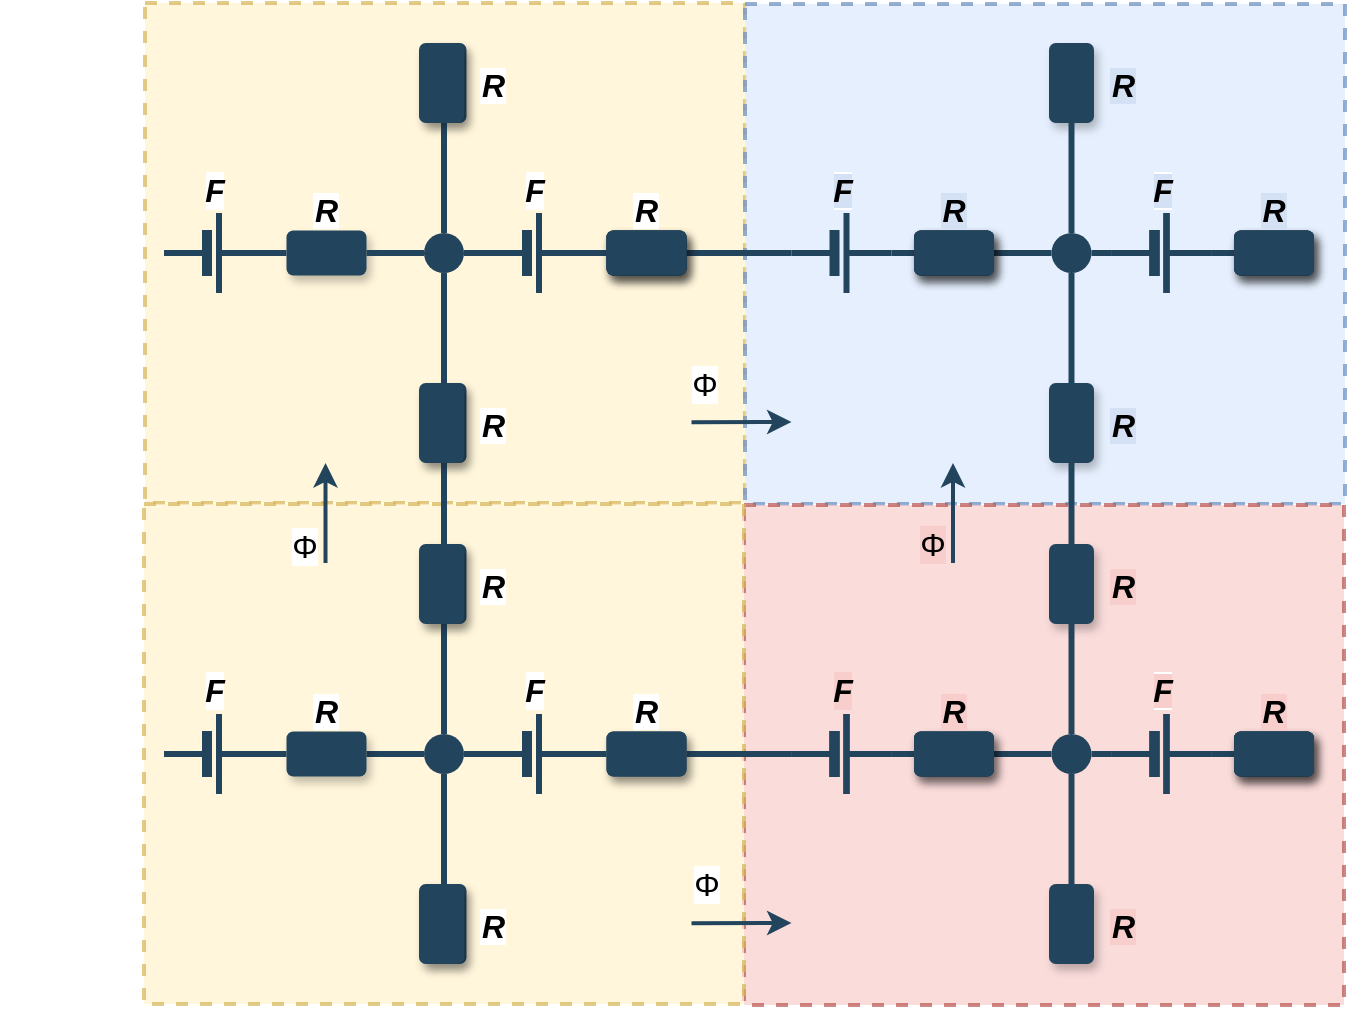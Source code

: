 <mxfile version="20.7.4" type="device"><diagram name="Page-1" id="97916047-d0de-89f5-080d-49f4d83e522f"><mxGraphModel dx="2547.5" dy="1710.5" grid="1" gridSize="10" guides="1" tooltips="1" connect="1" arrows="1" fold="1" page="1" pageScale="1.5" pageWidth="1169" pageHeight="827" background="none" math="0" shadow="0"><root><mxCell id="0"/><mxCell id="1" parent="0"/><mxCell id="FOHH2uu2v8R9Z_7L52zp-82" value="" style="rounded=0;fillColor=#fff2cc;strokeColor=#d6b656;shadow=0;fontStyle=1;fontSize=14;strokeWidth=2;dashed=1;opacity=70;perimeterSpacing=0;" parent="1" vertex="1"><mxGeometry x="0.5" y="-250.5" width="300" height="250" as="geometry"/></mxCell><mxCell id="eyOLbSbQ5jP4OmyCit3D-40" value="R" style="rounded=1;fillColor=#23445D;strokeColor=none;shadow=1;gradientColor=none;fontStyle=3;fontColor=default;fontSize=16;rotation=90;labelBackgroundColor=default;labelPosition=left;verticalLabelPosition=middle;align=center;verticalAlign=middle;textDirection=ltr;horizontal=0;" parent="1" vertex="1"><mxGeometry x="80" y="-145.5" width="22.5" height="40" as="geometry"/></mxCell><mxCell id="FOHH2uu2v8R9Z_7L52zp-81" value="" style="rounded=0;fillColor=#dae8fc;strokeColor=#6c8ebf;shadow=0;fontStyle=1;fontSize=14;strokeWidth=2;dashed=1;opacity=70;perimeterSpacing=0;" parent="1" vertex="1"><mxGeometry x="300.5" y="-250" width="300" height="250" as="geometry"/></mxCell><mxCell id="FOHH2uu2v8R9Z_7L52zp-29" value="" style="rounded=0;fillColor=#f8cecc;strokeColor=#b85450;shadow=0;fontStyle=1;fontSize=14;strokeWidth=2;dashed=1;opacity=70;perimeterSpacing=0;" parent="1" vertex="1"><mxGeometry x="300" y="0.5" width="300" height="250" as="geometry"/></mxCell><mxCell id="zojKKCXroTYIaYHsWBG8-55" value="" style="rounded=0;fillColor=#fff2cc;strokeColor=#d6b656;shadow=0;fontStyle=1;fontSize=14;strokeWidth=2;dashed=1;opacity=70;perimeterSpacing=0;" parent="1" vertex="1"><mxGeometry width="300" height="250" as="geometry"/></mxCell><mxCell id="3" value="" style="rounded=1;fillColor=#23445D;strokeColor=none;shadow=1;gradientColor=none;fontStyle=1;fontColor=default;fontSize=14;labelBackgroundColor=default;" parent="1" vertex="1"><mxGeometry x="138.75" y="20" width="22.5" height="40" as="geometry"/></mxCell><mxCell id="29" value="" style="edgeStyle=elbowEdgeStyle;elbow=vertical;strokeWidth=3;endArrow=none;endFill=0;fontStyle=1;strokeColor=#23445D;exitX=0.5;exitY=0;exitDx=0;exitDy=0;labelBackgroundColor=default;fontColor=default;" parent="1" source="zojKKCXroTYIaYHsWBG8-56" target="3" edge="1"><mxGeometry x="22" y="165.5" width="100" height="100" as="geometry"><mxPoint x="22" y="265.5" as="sourcePoint"/><mxPoint x="122" y="165.5" as="targetPoint"/></mxGeometry></mxCell><mxCell id="zojKKCXroTYIaYHsWBG8-56" value="" style="ellipse;whiteSpace=wrap;html=1;aspect=fixed;rounded=0;dashed=1;strokeColor=none;strokeWidth=2;fillColor=#23445D;fontColor=default;labelBackgroundColor=default;" parent="1" vertex="1"><mxGeometry x="140" y="115" width="20" height="20" as="geometry"/></mxCell><mxCell id="zojKKCXroTYIaYHsWBG8-57" value="" style="edgeStyle=elbowEdgeStyle;elbow=vertical;strokeWidth=3;endArrow=none;endFill=0;fontStyle=1;strokeColor=#23445D;labelBackgroundColor=default;fontColor=default;entryX=0.5;entryY=1;entryDx=0;entryDy=0;startArrow=none;" parent="1" source="zojKKCXroTYIaYHsWBG8-58" target="zojKKCXroTYIaYHsWBG8-56" edge="1"><mxGeometry x="32" y="175.5" width="100" height="100" as="geometry"><mxPoint x="170" y="160" as="sourcePoint"/><mxPoint x="170" y="110" as="targetPoint"/></mxGeometry></mxCell><mxCell id="zojKKCXroTYIaYHsWBG8-58" value="" style="rounded=1;fillColor=#23445D;strokeColor=none;shadow=1;gradientColor=none;fontStyle=1;fontColor=default;fontSize=14;labelBackgroundColor=default;align=right;" parent="1" vertex="1"><mxGeometry x="138.75" y="190" width="22.5" height="40" as="geometry"/></mxCell><mxCell id="zojKKCXroTYIaYHsWBG8-63" value="" style="rounded=1;fillColor=#23445D;strokeColor=none;shadow=1;gradientColor=none;fontStyle=1;fontColor=default;fontSize=14;rotation=90;labelBackgroundColor=default;" parent="1" vertex="1"><mxGeometry x="240" y="105" width="22.5" height="40" as="geometry"/></mxCell><mxCell id="zojKKCXroTYIaYHsWBG8-64" value="" style="edgeStyle=elbowEdgeStyle;elbow=vertical;strokeWidth=3;endArrow=none;endFill=0;fontStyle=1;strokeColor=#23445D;labelBackgroundColor=default;fontColor=default;entryX=0;entryY=0.5;entryDx=0;entryDy=0;startArrow=none;exitX=1;exitY=0.5;exitDx=0;exitDy=0;entryPerimeter=0;" parent="1" source="zojKKCXroTYIaYHsWBG8-56" target="zojKKCXroTYIaYHsWBG8-68" edge="1"><mxGeometry x="42" y="185.5" width="100" height="100" as="geometry"><mxPoint x="170" y="215.5" as="sourcePoint"/><mxPoint x="170" y="180" as="targetPoint"/></mxGeometry></mxCell><mxCell id="zojKKCXroTYIaYHsWBG8-65" value="" style="edgeStyle=elbowEdgeStyle;elbow=vertical;strokeWidth=3;endArrow=none;endFill=0;fontStyle=1;strokeColor=#23445D;labelBackgroundColor=default;fontColor=default;entryX=0;entryY=0.5;entryDx=0;entryDy=0;startArrow=none;exitX=0.5;exitY=0;exitDx=0;exitDy=0;entryPerimeter=0;" parent="1" source="zojKKCXroTYIaYHsWBG8-63" target="FOHH2uu2v8R9Z_7L52zp-78" edge="1"><mxGeometry x="152" y="185.16" width="100" height="100" as="geometry"><mxPoint x="320" y="160" as="sourcePoint"/><mxPoint x="310" y="125" as="targetPoint"/></mxGeometry></mxCell><mxCell id="zojKKCXroTYIaYHsWBG8-67" value="" style="edgeStyle=elbowEdgeStyle;elbow=vertical;strokeWidth=3;endArrow=none;endFill=0;fontStyle=1;strokeColor=#23445D;labelBackgroundColor=default;fontColor=default;entryX=0;entryY=0.5;entryDx=0;entryDy=0;startArrow=none;exitX=0.5;exitY=0;exitDx=0;exitDy=0;" parent="1" source="zojKKCXroTYIaYHsWBG8-78" target="zojKKCXroTYIaYHsWBG8-56" edge="1"><mxGeometry x="52" y="195.5" width="100" height="100" as="geometry"><mxPoint x="120" y="150" as="sourcePoint"/><mxPoint x="241.25" y="170" as="targetPoint"/></mxGeometry></mxCell><mxCell id="zojKKCXroTYIaYHsWBG8-68" value="" style="verticalLabelPosition=bottom;shadow=0;dashed=0;align=center;fillColor=none;html=1;verticalAlign=top;strokeWidth=3;shape=mxgraph.electrical.miscellaneous.monocell_battery;rounded=0;labelBackgroundColor=default;fontColor=default;strokeColor=#23445D;fontStyle=3" parent="1" vertex="1"><mxGeometry x="170" y="105" width="50" height="40" as="geometry"/></mxCell><mxCell id="zojKKCXroTYIaYHsWBG8-69" value="" style="edgeStyle=elbowEdgeStyle;elbow=vertical;strokeWidth=3;endArrow=none;endFill=0;fontStyle=1;strokeColor=#23445D;labelBackgroundColor=default;fontColor=default;entryX=0.5;entryY=1;entryDx=0;entryDy=0;startArrow=none;exitX=1;exitY=0.5;exitDx=0;exitDy=0;exitPerimeter=0;" parent="1" source="zojKKCXroTYIaYHsWBG8-68" target="zojKKCXroTYIaYHsWBG8-63" edge="1"><mxGeometry x="52" y="195.5" width="100" height="100" as="geometry"><mxPoint x="180" y="170" as="sourcePoint"/><mxPoint x="190" y="170" as="targetPoint"/></mxGeometry></mxCell><mxCell id="zojKKCXroTYIaYHsWBG8-71" value="" style="edgeStyle=elbowEdgeStyle;elbow=vertical;strokeWidth=3;endArrow=none;endFill=0;fontStyle=1;strokeColor=#23445D;labelBackgroundColor=default;fontColor=default;entryX=0.5;entryY=1;entryDx=0;entryDy=0;startArrow=none;exitX=1;exitY=0.5;exitDx=0;exitDy=0;exitPerimeter=0;" parent="1" source="zojKKCXroTYIaYHsWBG8-77" target="zojKKCXroTYIaYHsWBG8-78" edge="1"><mxGeometry x="-77.5" y="185.16" width="100" height="100" as="geometry"><mxPoint x="61.25" y="150" as="sourcePoint"/><mxPoint x="70" y="150" as="targetPoint"/></mxGeometry></mxCell><mxCell id="zojKKCXroTYIaYHsWBG8-77" value="&lt;i&gt;&lt;b&gt;&lt;font style=&quot;font-size: 16px;&quot;&gt;F&lt;/font&gt;&lt;/b&gt;&lt;/i&gt;" style="verticalLabelPosition=top;shadow=0;dashed=0;align=center;fillColor=none;html=1;verticalAlign=bottom;strokeWidth=3;shape=mxgraph.electrical.miscellaneous.monocell_battery;rounded=0;labelBackgroundColor=default;fontColor=default;strokeColor=#23445D;labelPosition=center;" parent="1" vertex="1"><mxGeometry x="10" y="105" width="50" height="40" as="geometry"/></mxCell><mxCell id="zojKKCXroTYIaYHsWBG8-78" value="R" style="rounded=1;fillColor=#23445D;strokeColor=none;shadow=1;gradientColor=none;fontStyle=3;fontColor=default;fontSize=16;rotation=90;labelBackgroundColor=default;labelPosition=left;verticalLabelPosition=middle;align=center;verticalAlign=middle;horizontal=0;" parent="1" vertex="1"><mxGeometry x="80" y="105" width="22.5" height="40" as="geometry"/></mxCell><mxCell id="zojKKCXroTYIaYHsWBG8-80" value="" style="edgeStyle=elbowEdgeStyle;elbow=vertical;strokeWidth=2;endArrow=classic;endFill=1;fontStyle=1;strokeColor=#23445D;labelBackgroundColor=default;fontColor=default;" parent="1" edge="1"><mxGeometry x="-37.25" y="80" width="100" height="100" as="geometry"><mxPoint x="90.75" y="29.5" as="sourcePoint"/><mxPoint x="90.75" y="-20.5" as="targetPoint"/></mxGeometry></mxCell><mxCell id="eyOLbSbQ5jP4OmyCit3D-31" value="Φ" style="edgeLabel;html=1;align=center;verticalAlign=middle;resizable=0;points=[];fontSize=16;" parent="zojKKCXroTYIaYHsWBG8-80" vertex="1" connectable="0"><mxGeometry relative="1" as="geometry"><mxPoint x="-11" y="16" as="offset"/></mxGeometry></mxCell><mxCell id="zojKKCXroTYIaYHsWBG8-83" value="" style="edgeStyle=elbowEdgeStyle;elbow=vertical;strokeWidth=2;endArrow=classic;endFill=1;fontStyle=1;strokeColor=#23445D;labelBackgroundColor=default;fontColor=default;" parent="1" edge="1"><mxGeometry x="128.25" y="260.15" width="100" height="100" as="geometry"><mxPoint x="273.75" y="209.58" as="sourcePoint"/><mxPoint x="323.75" y="209.58" as="targetPoint"/></mxGeometry></mxCell><mxCell id="eyOLbSbQ5jP4OmyCit3D-32" value="Φ" style="edgeLabel;html=1;align=center;verticalAlign=middle;resizable=0;points=[];fontSize=16;" parent="zojKKCXroTYIaYHsWBG8-83" vertex="1" connectable="0"><mxGeometry relative="1" as="geometry"><mxPoint x="-18" y="-20" as="offset"/></mxGeometry></mxCell><mxCell id="zojKKCXroTYIaYHsWBG8-92" value="" style="edgeStyle=elbowEdgeStyle;elbow=vertical;strokeWidth=3;endArrow=none;endFill=0;fontStyle=1;strokeColor=#23445D;labelBackgroundColor=default;fontColor=default;startArrow=none;exitX=1;exitY=0.5;exitDx=0;exitDy=0;entryX=0.5;entryY=1;entryDx=0;entryDy=0;exitPerimeter=0;" parent="1" edge="1"><mxGeometry x="-167.5" y="205.5" width="100" height="100" as="geometry"><mxPoint x="-70" y="125" as="sourcePoint"/><mxPoint x="-68.75" y="125" as="targetPoint"/></mxGeometry></mxCell><mxCell id="FOHH2uu2v8R9Z_7L52zp-67" value="R" style="rounded=1;fillColor=#23445D;strokeColor=none;shadow=1;gradientColor=none;fontStyle=3;fontColor=default;fontSize=16;labelBackgroundColor=#F8CECC;align=right;labelPosition=right;verticalLabelPosition=middle;verticalAlign=middle;" parent="1" vertex="1"><mxGeometry x="452.5" y="20" width="22.5" height="40" as="geometry"/></mxCell><mxCell id="FOHH2uu2v8R9Z_7L52zp-68" value="" style="edgeStyle=elbowEdgeStyle;elbow=vertical;strokeWidth=3;endArrow=none;endFill=0;fontStyle=1;strokeColor=#23445D;exitX=0.5;exitY=0;exitDx=0;exitDy=0;labelBackgroundColor=default;fontColor=default;" parent="1" source="FOHH2uu2v8R9Z_7L52zp-69" target="FOHH2uu2v8R9Z_7L52zp-67" edge="1"><mxGeometry x="335.75" y="165.5" width="100" height="100" as="geometry"><mxPoint x="335.75" y="265.5" as="sourcePoint"/><mxPoint x="435.75" y="165.5" as="targetPoint"/></mxGeometry></mxCell><mxCell id="FOHH2uu2v8R9Z_7L52zp-69" value="" style="ellipse;whiteSpace=wrap;html=1;aspect=fixed;rounded=0;dashed=1;strokeColor=none;strokeWidth=2;fillColor=#23445D;fontColor=default;labelBackgroundColor=default;" parent="1" vertex="1"><mxGeometry x="453.75" y="115" width="20" height="20" as="geometry"/></mxCell><mxCell id="FOHH2uu2v8R9Z_7L52zp-70" value="" style="edgeStyle=elbowEdgeStyle;elbow=vertical;strokeWidth=3;endArrow=none;endFill=0;fontStyle=1;strokeColor=#23445D;labelBackgroundColor=default;fontColor=default;entryX=0.5;entryY=1;entryDx=0;entryDy=0;startArrow=none;" parent="1" source="FOHH2uu2v8R9Z_7L52zp-71" target="FOHH2uu2v8R9Z_7L52zp-69" edge="1"><mxGeometry x="345.75" y="175.5" width="100" height="100" as="geometry"><mxPoint x="483.75" y="160" as="sourcePoint"/><mxPoint x="483.75" y="110" as="targetPoint"/></mxGeometry></mxCell><mxCell id="FOHH2uu2v8R9Z_7L52zp-71" value="R" style="rounded=1;fillColor=#23445D;strokeColor=none;shadow=1;gradientColor=none;fontStyle=3;fontColor=default;fontSize=16;labelBackgroundColor=#F8CECC;labelPosition=right;verticalLabelPosition=middle;align=right;verticalAlign=middle;" parent="1" vertex="1"><mxGeometry x="452.5" y="190" width="22.5" height="40" as="geometry"/></mxCell><mxCell id="FOHH2uu2v8R9Z_7L52zp-72" value="" style="rounded=1;fillColor=#23445D;strokeColor=none;shadow=1;gradientColor=none;fontStyle=1;fontColor=default;fontSize=14;rotation=90;labelBackgroundColor=default;" parent="1" vertex="1"><mxGeometry x="553.75" y="105" width="22.5" height="40" as="geometry"/></mxCell><mxCell id="FOHH2uu2v8R9Z_7L52zp-73" value="" style="edgeStyle=elbowEdgeStyle;elbow=vertical;strokeWidth=3;endArrow=none;endFill=0;fontStyle=1;strokeColor=#23445D;labelBackgroundColor=default;fontColor=default;entryX=0;entryY=0.5;entryDx=0;entryDy=0;startArrow=none;exitX=1;exitY=0.5;exitDx=0;exitDy=0;entryPerimeter=0;" parent="1" source="FOHH2uu2v8R9Z_7L52zp-69" target="FOHH2uu2v8R9Z_7L52zp-75" edge="1"><mxGeometry x="355.75" y="185.5" width="100" height="100" as="geometry"><mxPoint x="483.75" y="215.5" as="sourcePoint"/><mxPoint x="483.75" y="180" as="targetPoint"/></mxGeometry></mxCell><mxCell id="FOHH2uu2v8R9Z_7L52zp-74" value="" style="edgeStyle=elbowEdgeStyle;elbow=vertical;strokeWidth=3;endArrow=none;endFill=0;fontStyle=1;strokeColor=#23445D;labelBackgroundColor=default;fontColor=default;entryX=0;entryY=0.5;entryDx=0;entryDy=0;startArrow=none;exitX=0.5;exitY=0;exitDx=0;exitDy=0;" parent="1" source="FOHH2uu2v8R9Z_7L52zp-79" target="FOHH2uu2v8R9Z_7L52zp-69" edge="1"><mxGeometry x="365.75" y="195.5" width="100" height="100" as="geometry"><mxPoint x="433.75" y="150" as="sourcePoint"/><mxPoint x="555" y="170" as="targetPoint"/></mxGeometry></mxCell><mxCell id="FOHH2uu2v8R9Z_7L52zp-75" value="" style="verticalLabelPosition=bottom;shadow=0;dashed=0;align=center;fillColor=none;html=1;verticalAlign=top;strokeWidth=3;shape=mxgraph.electrical.miscellaneous.monocell_battery;rounded=0;labelBackgroundColor=default;fontColor=default;strokeColor=#23445D;" parent="1" vertex="1"><mxGeometry x="483.75" y="105" width="50" height="40" as="geometry"/></mxCell><mxCell id="FOHH2uu2v8R9Z_7L52zp-76" value="" style="edgeStyle=elbowEdgeStyle;elbow=vertical;strokeWidth=3;endArrow=none;endFill=0;fontStyle=1;strokeColor=#23445D;labelBackgroundColor=default;fontColor=default;entryX=0.5;entryY=1;entryDx=0;entryDy=0;startArrow=none;exitX=1;exitY=0.5;exitDx=0;exitDy=0;exitPerimeter=0;" parent="1" source="FOHH2uu2v8R9Z_7L52zp-75" target="FOHH2uu2v8R9Z_7L52zp-72" edge="1"><mxGeometry x="365.75" y="195.5" width="100" height="100" as="geometry"><mxPoint x="493.75" y="170" as="sourcePoint"/><mxPoint x="503.75" y="170" as="targetPoint"/></mxGeometry></mxCell><mxCell id="FOHH2uu2v8R9Z_7L52zp-77" value="" style="edgeStyle=elbowEdgeStyle;elbow=vertical;strokeWidth=3;endArrow=none;endFill=0;fontStyle=1;strokeColor=#23445D;labelBackgroundColor=default;fontColor=default;entryX=0.5;entryY=1;entryDx=0;entryDy=0;startArrow=none;exitX=1;exitY=0.5;exitDx=0;exitDy=0;exitPerimeter=0;" parent="1" source="FOHH2uu2v8R9Z_7L52zp-78" target="FOHH2uu2v8R9Z_7L52zp-79" edge="1"><mxGeometry x="236.25" y="185.16" width="100" height="100" as="geometry"><mxPoint x="375" y="150" as="sourcePoint"/><mxPoint x="383.75" y="150" as="targetPoint"/></mxGeometry></mxCell><mxCell id="FOHH2uu2v8R9Z_7L52zp-78" value="" style="verticalLabelPosition=bottom;shadow=0;dashed=0;align=center;fillColor=none;html=1;verticalAlign=top;strokeWidth=3;shape=mxgraph.electrical.miscellaneous.monocell_battery;rounded=0;labelBackgroundColor=default;fontColor=default;strokeColor=#23445D;" parent="1" vertex="1"><mxGeometry x="323.75" y="105" width="50" height="40" as="geometry"/></mxCell><mxCell id="FOHH2uu2v8R9Z_7L52zp-79" value="" style="rounded=1;fillColor=#23445D;strokeColor=none;shadow=1;gradientColor=none;fontStyle=1;fontColor=default;fontSize=14;rotation=90;labelBackgroundColor=default;" parent="1" vertex="1"><mxGeometry x="393.75" y="105" width="22.5" height="40" as="geometry"/></mxCell><mxCell id="FOHH2uu2v8R9Z_7L52zp-85" value="R" style="rounded=1;fillColor=#23445D;strokeColor=none;shadow=1;gradientColor=none;fontStyle=3;fontColor=default;fontSize=16;labelBackgroundColor=#D4E1F5;labelPosition=right;verticalLabelPosition=middle;align=right;verticalAlign=middle;" parent="1" vertex="1"><mxGeometry x="452.5" y="-230.5" width="22.5" height="40" as="geometry"/></mxCell><mxCell id="FOHH2uu2v8R9Z_7L52zp-86" value="" style="edgeStyle=elbowEdgeStyle;elbow=vertical;strokeWidth=3;endArrow=none;endFill=0;fontStyle=1;strokeColor=#23445D;exitX=0.5;exitY=0;exitDx=0;exitDy=0;labelBackgroundColor=default;fontColor=default;" parent="1" source="FOHH2uu2v8R9Z_7L52zp-87" target="FOHH2uu2v8R9Z_7L52zp-85" edge="1"><mxGeometry x="335.75" y="-85" width="100" height="100" as="geometry"><mxPoint x="335.75" y="15" as="sourcePoint"/><mxPoint x="435.75" y="-85" as="targetPoint"/></mxGeometry></mxCell><mxCell id="FOHH2uu2v8R9Z_7L52zp-87" value="" style="ellipse;whiteSpace=wrap;html=1;aspect=fixed;rounded=0;dashed=1;strokeColor=none;strokeWidth=2;fillColor=#23445D;fontColor=default;labelBackgroundColor=default;" parent="1" vertex="1"><mxGeometry x="453.75" y="-135.5" width="20" height="20" as="geometry"/></mxCell><mxCell id="FOHH2uu2v8R9Z_7L52zp-88" value="" style="edgeStyle=elbowEdgeStyle;elbow=vertical;strokeWidth=3;endArrow=none;endFill=0;fontStyle=1;strokeColor=#23445D;labelBackgroundColor=default;fontColor=default;entryX=0.5;entryY=1;entryDx=0;entryDy=0;startArrow=none;" parent="1" source="FOHH2uu2v8R9Z_7L52zp-89" target="FOHH2uu2v8R9Z_7L52zp-87" edge="1"><mxGeometry x="345.75" y="-75" width="100" height="100" as="geometry"><mxPoint x="483.75" y="-90.5" as="sourcePoint"/><mxPoint x="483.75" y="-140.5" as="targetPoint"/></mxGeometry></mxCell><mxCell id="FOHH2uu2v8R9Z_7L52zp-89" value="R" style="rounded=1;fillColor=#23445D;strokeColor=none;shadow=1;gradientColor=none;fontStyle=3;fontColor=default;fontSize=16;labelBackgroundColor=#D4E1F5;labelPosition=right;verticalLabelPosition=middle;align=right;verticalAlign=middle;" parent="1" vertex="1"><mxGeometry x="452.5" y="-60.5" width="22.5" height="40" as="geometry"/></mxCell><mxCell id="FOHH2uu2v8R9Z_7L52zp-90" value="" style="rounded=1;fillColor=#23445D;strokeColor=none;shadow=1;gradientColor=none;fontStyle=1;fontColor=default;fontSize=14;rotation=90;labelBackgroundColor=default;" parent="1" vertex="1"><mxGeometry x="553.75" y="-145.5" width="22.5" height="40" as="geometry"/></mxCell><mxCell id="FOHH2uu2v8R9Z_7L52zp-91" value="" style="edgeStyle=elbowEdgeStyle;elbow=vertical;strokeWidth=3;endArrow=none;endFill=0;fontStyle=1;strokeColor=#23445D;labelBackgroundColor=default;fontColor=default;entryX=0;entryY=0.5;entryDx=0;entryDy=0;startArrow=none;exitX=1;exitY=0.5;exitDx=0;exitDy=0;entryPerimeter=0;" parent="1" source="FOHH2uu2v8R9Z_7L52zp-87" target="FOHH2uu2v8R9Z_7L52zp-93" edge="1"><mxGeometry x="355.75" y="-65" width="100" height="100" as="geometry"><mxPoint x="483.75" y="-35" as="sourcePoint"/><mxPoint x="483.75" y="-70.5" as="targetPoint"/></mxGeometry></mxCell><mxCell id="FOHH2uu2v8R9Z_7L52zp-92" value="" style="edgeStyle=elbowEdgeStyle;elbow=vertical;strokeWidth=3;endArrow=none;endFill=0;fontStyle=1;strokeColor=#23445D;labelBackgroundColor=default;fontColor=default;entryX=0;entryY=0.5;entryDx=0;entryDy=0;startArrow=none;exitX=0.5;exitY=0;exitDx=0;exitDy=0;" parent="1" source="FOHH2uu2v8R9Z_7L52zp-97" target="FOHH2uu2v8R9Z_7L52zp-87" edge="1"><mxGeometry x="365.75" y="-55" width="100" height="100" as="geometry"><mxPoint x="433.75" y="-100.5" as="sourcePoint"/><mxPoint x="555" y="-80.5" as="targetPoint"/></mxGeometry></mxCell><mxCell id="FOHH2uu2v8R9Z_7L52zp-93" value="" style="verticalLabelPosition=bottom;shadow=0;dashed=0;align=center;fillColor=none;html=1;verticalAlign=top;strokeWidth=3;shape=mxgraph.electrical.miscellaneous.monocell_battery;rounded=0;labelBackgroundColor=default;fontColor=default;strokeColor=#23445D;" parent="1" vertex="1"><mxGeometry x="483.75" y="-145.5" width="50" height="40" as="geometry"/></mxCell><mxCell id="FOHH2uu2v8R9Z_7L52zp-94" value="" style="edgeStyle=elbowEdgeStyle;elbow=vertical;strokeWidth=3;endArrow=none;endFill=0;fontStyle=1;strokeColor=#23445D;labelBackgroundColor=default;fontColor=default;entryX=0.5;entryY=1;entryDx=0;entryDy=0;startArrow=none;exitX=1;exitY=0.5;exitDx=0;exitDy=0;exitPerimeter=0;" parent="1" source="FOHH2uu2v8R9Z_7L52zp-93" target="FOHH2uu2v8R9Z_7L52zp-90" edge="1"><mxGeometry x="365.75" y="-55" width="100" height="100" as="geometry"><mxPoint x="493.75" y="-80.5" as="sourcePoint"/><mxPoint x="503.75" y="-80.5" as="targetPoint"/></mxGeometry></mxCell><mxCell id="FOHH2uu2v8R9Z_7L52zp-95" value="" style="edgeStyle=elbowEdgeStyle;elbow=vertical;strokeWidth=3;endArrow=none;endFill=0;fontStyle=1;strokeColor=#23445D;labelBackgroundColor=default;fontColor=default;entryX=0.5;entryY=1;entryDx=0;entryDy=0;startArrow=none;exitX=1;exitY=0.5;exitDx=0;exitDy=0;exitPerimeter=0;" parent="1" source="FOHH2uu2v8R9Z_7L52zp-96" target="FOHH2uu2v8R9Z_7L52zp-97" edge="1"><mxGeometry x="236.25" y="-65.34" width="100" height="100" as="geometry"><mxPoint x="375" y="-100.5" as="sourcePoint"/><mxPoint x="383.75" y="-100.5" as="targetPoint"/></mxGeometry></mxCell><mxCell id="FOHH2uu2v8R9Z_7L52zp-96" value="&lt;b&gt;&lt;i&gt;&lt;font style=&quot;font-size: 16px; background-color: rgb(212, 225, 245);&quot;&gt;F&lt;/font&gt;&lt;/i&gt;&lt;/b&gt;" style="verticalLabelPosition=top;shadow=0;dashed=0;align=center;fillColor=none;html=1;verticalAlign=bottom;strokeWidth=3;shape=mxgraph.electrical.miscellaneous.monocell_battery;rounded=0;labelBackgroundColor=default;fontColor=default;strokeColor=#23445D;labelPosition=center;" parent="1" vertex="1"><mxGeometry x="323.75" y="-145.5" width="50" height="40" as="geometry"/></mxCell><mxCell id="FOHH2uu2v8R9Z_7L52zp-97" value="" style="rounded=1;fillColor=#23445D;strokeColor=none;shadow=1;gradientColor=none;fontStyle=1;fontColor=default;fontSize=14;rotation=90;labelBackgroundColor=default;" parent="1" vertex="1"><mxGeometry x="393.75" y="-145.5" width="22.5" height="40" as="geometry"/></mxCell><mxCell id="FOHH2uu2v8R9Z_7L52zp-98" value="" style="rounded=1;fillColor=#23445D;strokeColor=none;shadow=1;gradientColor=none;fontStyle=1;fontColor=default;fontSize=14;labelBackgroundColor=default;" parent="1" vertex="1"><mxGeometry x="138.75" y="-230.5" width="22.5" height="40" as="geometry"/></mxCell><mxCell id="FOHH2uu2v8R9Z_7L52zp-99" value="" style="edgeStyle=elbowEdgeStyle;elbow=vertical;strokeWidth=3;endArrow=none;endFill=0;fontStyle=1;strokeColor=#23445D;exitX=0.5;exitY=0;exitDx=0;exitDy=0;labelBackgroundColor=default;fontColor=default;" parent="1" source="FOHH2uu2v8R9Z_7L52zp-100" target="FOHH2uu2v8R9Z_7L52zp-98" edge="1"><mxGeometry x="22" y="-85" width="100" height="100" as="geometry"><mxPoint x="22" y="15" as="sourcePoint"/><mxPoint x="122" y="-85" as="targetPoint"/></mxGeometry></mxCell><mxCell id="FOHH2uu2v8R9Z_7L52zp-100" value="" style="ellipse;whiteSpace=wrap;html=1;aspect=fixed;rounded=0;dashed=1;strokeColor=none;strokeWidth=2;fillColor=#23445D;fontColor=default;labelBackgroundColor=default;" parent="1" vertex="1"><mxGeometry x="140" y="-135.5" width="20" height="20" as="geometry"/></mxCell><mxCell id="FOHH2uu2v8R9Z_7L52zp-101" value="" style="edgeStyle=elbowEdgeStyle;elbow=vertical;strokeWidth=3;endArrow=none;endFill=0;fontStyle=1;strokeColor=#23445D;labelBackgroundColor=default;fontColor=default;entryX=0.5;entryY=1;entryDx=0;entryDy=0;startArrow=none;" parent="1" source="FOHH2uu2v8R9Z_7L52zp-102" target="FOHH2uu2v8R9Z_7L52zp-100" edge="1"><mxGeometry x="32" y="-75" width="100" height="100" as="geometry"><mxPoint x="170" y="-90.5" as="sourcePoint"/><mxPoint x="170" y="-140.5" as="targetPoint"/></mxGeometry></mxCell><mxCell id="FOHH2uu2v8R9Z_7L52zp-102" value="R" style="rounded=1;fillColor=#23445D;strokeColor=none;shadow=1;gradientColor=none;fontStyle=1;fontColor=default;fontSize=14;labelBackgroundColor=default;" parent="1" vertex="1"><mxGeometry x="138.75" y="-60.5" width="22.5" height="40" as="geometry"/></mxCell><mxCell id="FOHH2uu2v8R9Z_7L52zp-103" value="" style="rounded=1;fillColor=#23445D;strokeColor=none;shadow=1;gradientColor=none;fontStyle=1;fontColor=default;fontSize=14;rotation=90;labelBackgroundColor=default;labelPosition=center;verticalLabelPosition=top;align=center;verticalAlign=bottom;" parent="1" vertex="1"><mxGeometry x="240" y="-145.5" width="22.5" height="40" as="geometry"/></mxCell><mxCell id="FOHH2uu2v8R9Z_7L52zp-104" value="" style="edgeStyle=elbowEdgeStyle;elbow=vertical;strokeWidth=3;endArrow=none;endFill=0;fontStyle=1;strokeColor=#23445D;labelBackgroundColor=default;fontColor=default;entryX=0;entryY=0.5;entryDx=0;entryDy=0;startArrow=none;exitX=1;exitY=0.5;exitDx=0;exitDy=0;entryPerimeter=0;" parent="1" source="FOHH2uu2v8R9Z_7L52zp-100" target="FOHH2uu2v8R9Z_7L52zp-106" edge="1"><mxGeometry x="42" y="-65" width="100" height="100" as="geometry"><mxPoint x="170" y="-35" as="sourcePoint"/><mxPoint x="170" y="-70.5" as="targetPoint"/></mxGeometry></mxCell><mxCell id="FOHH2uu2v8R9Z_7L52zp-105" value="" style="edgeStyle=elbowEdgeStyle;elbow=vertical;strokeWidth=3;endArrow=none;endFill=0;fontStyle=1;strokeColor=#23445D;labelBackgroundColor=default;fontColor=default;entryX=0;entryY=0.5;entryDx=0;entryDy=0;startArrow=none;exitX=0.5;exitY=0;exitDx=0;exitDy=0;" parent="1" target="FOHH2uu2v8R9Z_7L52zp-100" edge="1"><mxGeometry x="52" y="-55" width="100" height="100" as="geometry"><mxPoint x="111.25" y="-125.5" as="sourcePoint"/><mxPoint x="241.25" y="-80.5" as="targetPoint"/></mxGeometry></mxCell><mxCell id="FOHH2uu2v8R9Z_7L52zp-106" value="&lt;b&gt;&lt;i&gt;&lt;font style=&quot;font-size: 16px;&quot;&gt;F&lt;/font&gt;&lt;/i&gt;&lt;/b&gt;" style="verticalLabelPosition=top;shadow=0;dashed=0;align=center;fillColor=none;html=1;verticalAlign=bottom;strokeWidth=3;shape=mxgraph.electrical.miscellaneous.monocell_battery;rounded=0;labelBackgroundColor=default;fontColor=default;strokeColor=#23445D;labelPosition=center;" parent="1" vertex="1"><mxGeometry x="170" y="-145.5" width="50" height="40" as="geometry"/></mxCell><mxCell id="FOHH2uu2v8R9Z_7L52zp-107" value="" style="edgeStyle=elbowEdgeStyle;elbow=vertical;strokeWidth=3;endArrow=none;endFill=0;fontStyle=1;strokeColor=#23445D;labelBackgroundColor=default;fontColor=default;entryX=0.5;entryY=1;entryDx=0;entryDy=0;startArrow=none;exitX=1;exitY=0.5;exitDx=0;exitDy=0;exitPerimeter=0;" parent="1" source="FOHH2uu2v8R9Z_7L52zp-106" target="FOHH2uu2v8R9Z_7L52zp-103" edge="1"><mxGeometry x="52" y="-55" width="100" height="100" as="geometry"><mxPoint x="180" y="-80.5" as="sourcePoint"/><mxPoint x="190" y="-80.5" as="targetPoint"/></mxGeometry></mxCell><mxCell id="FOHH2uu2v8R9Z_7L52zp-108" value="" style="edgeStyle=elbowEdgeStyle;elbow=vertical;strokeWidth=3;endArrow=none;endFill=0;fontStyle=1;strokeColor=#23445D;labelBackgroundColor=default;fontColor=default;entryX=0.5;entryY=1;entryDx=0;entryDy=0;startArrow=none;exitX=1;exitY=0.5;exitDx=0;exitDy=0;exitPerimeter=0;" parent="1" source="FOHH2uu2v8R9Z_7L52zp-109" edge="1"><mxGeometry x="-77.5" y="-65.34" width="100" height="100" as="geometry"><mxPoint x="61.25" y="-100.5" as="sourcePoint"/><mxPoint x="71.25" y="-125.5" as="targetPoint"/></mxGeometry></mxCell><mxCell id="FOHH2uu2v8R9Z_7L52zp-109" value="&lt;font style=&quot;font-size: 16px;&quot;&gt;&lt;i&gt;&lt;b&gt;F&lt;/b&gt;&lt;/i&gt;&lt;/font&gt;" style="verticalLabelPosition=top;shadow=0;dashed=0;align=center;fillColor=none;html=1;verticalAlign=bottom;strokeWidth=3;shape=mxgraph.electrical.miscellaneous.monocell_battery;rounded=0;labelBackgroundColor=default;fontColor=default;strokeColor=#23445D;labelPosition=center;" parent="1" vertex="1"><mxGeometry x="10" y="-145.5" width="50" height="40" as="geometry"/></mxCell><mxCell id="FOHH2uu2v8R9Z_7L52zp-112" value="" style="edgeStyle=elbowEdgeStyle;elbow=vertical;strokeWidth=2;endArrow=classic;endFill=1;fontStyle=1;strokeColor=#23445D;labelBackgroundColor=#F8CECC;fontColor=default;" parent="1" edge="1"><mxGeometry x="276.5" y="80" width="100" height="100" as="geometry"><mxPoint x="404.5" y="29.5" as="sourcePoint"/><mxPoint x="404.5" y="-20.5" as="targetPoint"/></mxGeometry></mxCell><mxCell id="eyOLbSbQ5jP4OmyCit3D-30" value="Φ" style="edgeLabel;html=1;align=center;verticalAlign=middle;resizable=0;points=[];fontSize=16;rotation=0;labelBackgroundColor=#F8CECC;" parent="FOHH2uu2v8R9Z_7L52zp-112" vertex="1" connectable="0"><mxGeometry relative="1" as="geometry"><mxPoint x="-11" y="15" as="offset"/></mxGeometry></mxCell><mxCell id="FOHH2uu2v8R9Z_7L52zp-113" value="" style="edgeStyle=elbowEdgeStyle;elbow=vertical;strokeWidth=2;endArrow=classic;endFill=1;fontStyle=1;strokeColor=#23445D;labelBackgroundColor=default;fontColor=default;" parent="1" edge="1"><mxGeometry x="128.25" y="9.65" width="100" height="100" as="geometry"><mxPoint x="273.75" y="-40.92" as="sourcePoint"/><mxPoint x="323.75" y="-40.92" as="targetPoint"/></mxGeometry></mxCell><mxCell id="eyOLbSbQ5jP4OmyCit3D-29" value="Φ" style="edgeLabel;html=1;align=center;verticalAlign=middle;resizable=0;points=[];fontSize=16;fontStyle=0;fontFamily=Helvetica;" parent="FOHH2uu2v8R9Z_7L52zp-113" vertex="1" connectable="0"><mxGeometry relative="1" as="geometry"><mxPoint x="-19" y="-19" as="offset"/></mxGeometry></mxCell><mxCell id="FOHH2uu2v8R9Z_7L52zp-114" value="" style="edgeStyle=elbowEdgeStyle;elbow=vertical;strokeWidth=3;endArrow=none;endFill=0;fontStyle=1;strokeColor=#23445D;exitX=0.5;exitY=0;exitDx=0;exitDy=0;labelBackgroundColor=default;fontColor=default;entryX=0.5;entryY=1;entryDx=0;entryDy=0;" parent="1" source="3" target="FOHH2uu2v8R9Z_7L52zp-102" edge="1"><mxGeometry x="32" y="-75" width="100" height="100" as="geometry"><mxPoint x="160" y="-125.5" as="sourcePoint"/><mxPoint x="160" y="-180.5" as="targetPoint"/></mxGeometry></mxCell><mxCell id="FOHH2uu2v8R9Z_7L52zp-115" value="" style="edgeStyle=elbowEdgeStyle;elbow=vertical;strokeWidth=3;endArrow=none;endFill=0;fontStyle=1;strokeColor=#23445D;exitX=0.5;exitY=0;exitDx=0;exitDy=0;labelBackgroundColor=default;fontColor=default;entryX=0.5;entryY=1;entryDx=0;entryDy=0;" parent="1" source="FOHH2uu2v8R9Z_7L52zp-67" target="FOHH2uu2v8R9Z_7L52zp-89" edge="1"><mxGeometry x="42" y="-65" width="100" height="100" as="geometry"><mxPoint x="160" y="30.0" as="sourcePoint"/><mxPoint x="160" y="-10.5" as="targetPoint"/></mxGeometry></mxCell><mxCell id="FOHH2uu2v8R9Z_7L52zp-116" value="" style="edgeStyle=elbowEdgeStyle;elbow=vertical;strokeWidth=3;endArrow=none;endFill=0;fontStyle=1;strokeColor=#23445D;labelBackgroundColor=default;fontColor=default;entryX=0;entryY=0.5;entryDx=0;entryDy=0;startArrow=none;exitX=0.5;exitY=0;exitDx=0;exitDy=0;entryPerimeter=0;" parent="1" source="FOHH2uu2v8R9Z_7L52zp-103" target="FOHH2uu2v8R9Z_7L52zp-96" edge="1"><mxGeometry x="162" y="195.16" width="100" height="100" as="geometry"><mxPoint x="281.25" y="135.0" as="sourcePoint"/><mxPoint x="333.75" y="135.0" as="targetPoint"/></mxGeometry></mxCell><mxCell id="eyOLbSbQ5jP4OmyCit3D-35" value="" style="rounded=1;fillColor=#23445D;strokeColor=none;shadow=1;gradientColor=none;fontStyle=1;fontColor=default;fontSize=14;rotation=90;labelBackgroundColor=default;labelPosition=center;verticalLabelPosition=top;align=center;verticalAlign=bottom;" parent="1" vertex="1"><mxGeometry x="240" y="-145.5" width="22.5" height="40" as="geometry"/></mxCell><mxCell id="eyOLbSbQ5jP4OmyCit3D-37" value="" style="rounded=1;fillColor=#23445D;strokeColor=none;shadow=1;gradientColor=none;fontStyle=1;fontColor=default;fontSize=14;rotation=90;labelBackgroundColor=default;labelPosition=center;verticalLabelPosition=top;align=center;verticalAlign=bottom;" parent="1" vertex="1"><mxGeometry x="240" y="-145.5" width="22.5" height="40" as="geometry"/></mxCell><mxCell id="eyOLbSbQ5jP4OmyCit3D-38" value="" style="rounded=1;fillColor=#23445D;strokeColor=none;shadow=1;gradientColor=none;fontStyle=1;fontColor=default;fontSize=14;rotation=90;labelBackgroundColor=default;" parent="1" vertex="1"><mxGeometry x="553.75" y="-145.5" width="22.5" height="40" as="geometry"/></mxCell><mxCell id="eyOLbSbQ5jP4OmyCit3D-39" value="" style="rounded=1;fillColor=#23445D;strokeColor=none;shadow=1;gradientColor=none;fontStyle=1;fontColor=default;fontSize=14;rotation=90;labelBackgroundColor=default;" parent="1" vertex="1"><mxGeometry x="393.75" y="-145.5" width="22.5" height="40" as="geometry"/></mxCell><mxCell id="eyOLbSbQ5jP4OmyCit3D-41" value="R" style="rounded=1;fillColor=#23445D;strokeColor=none;shadow=1;gradientColor=none;fontStyle=3;fontColor=default;fontSize=16;rotation=90;labelBackgroundColor=default;labelPosition=left;verticalLabelPosition=middle;align=center;verticalAlign=middle;horizontal=0;" parent="1" vertex="1"><mxGeometry x="240" y="-145.5" width="22.5" height="40" as="geometry"/></mxCell><mxCell id="eyOLbSbQ5jP4OmyCit3D-42" value="" style="rounded=1;fillColor=#23445D;strokeColor=none;shadow=1;gradientColor=none;fontStyle=1;fontColor=default;fontSize=14;rotation=90;labelBackgroundColor=default;" parent="1" vertex="1"><mxGeometry x="553.75" y="-145.5" width="22.5" height="40" as="geometry"/></mxCell><mxCell id="eyOLbSbQ5jP4OmyCit3D-43" value="" style="rounded=1;fillColor=#23445D;strokeColor=none;shadow=1;gradientColor=none;fontStyle=1;fontColor=default;fontSize=14;rotation=90;labelBackgroundColor=default;" parent="1" vertex="1"><mxGeometry x="393.75" y="-145.5" width="22.5" height="40" as="geometry"/></mxCell><mxCell id="eyOLbSbQ5jP4OmyCit3D-44" value="" style="rounded=1;fillColor=#23445D;strokeColor=none;shadow=1;gradientColor=none;fontStyle=1;fontColor=default;fontSize=14;rotation=90;labelBackgroundColor=default;" parent="1" vertex="1"><mxGeometry x="553.75" y="105" width="22.5" height="40" as="geometry"/></mxCell><mxCell id="eyOLbSbQ5jP4OmyCit3D-45" value="" style="rounded=1;fillColor=#23445D;strokeColor=none;shadow=1;gradientColor=none;fontStyle=1;fontColor=default;fontSize=14;rotation=90;labelBackgroundColor=default;" parent="1" vertex="1"><mxGeometry x="393.75" y="105" width="22.5" height="40" as="geometry"/></mxCell><mxCell id="eyOLbSbQ5jP4OmyCit3D-46" value="" style="rounded=1;fillColor=#23445D;strokeColor=none;shadow=1;gradientColor=none;fontStyle=1;fontColor=default;fontSize=14;rotation=90;labelBackgroundColor=default;" parent="1" vertex="1"><mxGeometry x="553.75" y="105" width="22.5" height="40" as="geometry"/></mxCell><mxCell id="eyOLbSbQ5jP4OmyCit3D-47" value="R" style="rounded=1;fillColor=#23445D;strokeColor=none;shadow=1;gradientColor=none;fontStyle=3;fontColor=default;fontSize=16;rotation=90;labelBackgroundColor=#F8CECC;labelPosition=left;verticalLabelPosition=middle;align=center;verticalAlign=middle;horizontal=0;" parent="1" vertex="1"><mxGeometry x="393.75" y="105" width="22.5" height="40" as="geometry"/></mxCell><mxCell id="eyOLbSbQ5jP4OmyCit3D-48" value="R" style="rounded=1;fillColor=#23445D;strokeColor=none;shadow=1;gradientColor=none;fontStyle=3;fontColor=default;fontSize=16;rotation=90;labelBackgroundColor=#F8CECC;labelPosition=left;verticalLabelPosition=middle;align=center;verticalAlign=middle;horizontal=0;" parent="1" vertex="1"><mxGeometry x="553.75" y="105" width="22.5" height="40" as="geometry"/></mxCell><mxCell id="eyOLbSbQ5jP4OmyCit3D-49" value="R" style="rounded=1;fillColor=#23445D;strokeColor=none;shadow=1;gradientColor=none;fontStyle=3;fontColor=default;fontSize=16;rotation=90;labelBackgroundColor=default;labelPosition=left;verticalLabelPosition=middle;align=center;verticalAlign=middle;horizontal=0;" parent="1" vertex="1"><mxGeometry x="240" y="105" width="22.5" height="40" as="geometry"/></mxCell><mxCell id="eyOLbSbQ5jP4OmyCit3D-50" value="R" style="rounded=1;fillColor=#23445D;strokeColor=none;shadow=1;gradientColor=none;fontStyle=3;fontColor=default;fontSize=16;rotation=90;labelBackgroundColor=#D4E1F5;labelPosition=left;verticalLabelPosition=middle;align=center;verticalAlign=middle;horizontal=0;" parent="1" vertex="1"><mxGeometry x="393.75" y="-145.5" width="22.5" height="40" as="geometry"/></mxCell><mxCell id="eyOLbSbQ5jP4OmyCit3D-51" value="R" style="rounded=1;fillColor=#23445D;strokeColor=none;shadow=1;gradientColor=none;fontStyle=3;fontColor=default;fontSize=16;rotation=90;labelBackgroundColor=#D4E1F5;labelPosition=left;verticalLabelPosition=middle;align=center;verticalAlign=middle;horizontal=0;" parent="1" vertex="1"><mxGeometry x="553.75" y="-145.5" width="22.5" height="40" as="geometry"/></mxCell><mxCell id="eyOLbSbQ5jP4OmyCit3D-53" value="" style="verticalLabelPosition=bottom;shadow=0;dashed=0;align=center;fillColor=none;html=1;verticalAlign=top;strokeWidth=3;shape=mxgraph.electrical.miscellaneous.monocell_battery;rounded=0;labelBackgroundColor=default;fontColor=default;strokeColor=#23445D;fontStyle=3" parent="1" vertex="1"><mxGeometry x="170" y="105" width="50" height="40" as="geometry"/></mxCell><mxCell id="eyOLbSbQ5jP4OmyCit3D-54" value="" style="verticalLabelPosition=bottom;shadow=0;dashed=0;align=center;fillColor=none;html=1;verticalAlign=top;strokeWidth=3;shape=mxgraph.electrical.miscellaneous.monocell_battery;rounded=0;labelBackgroundColor=default;fontColor=default;strokeColor=#23445D;" parent="1" vertex="1"><mxGeometry x="323.75" y="105" width="50" height="40" as="geometry"/></mxCell><mxCell id="eyOLbSbQ5jP4OmyCit3D-55" value="" style="verticalLabelPosition=bottom;shadow=0;dashed=0;align=center;fillColor=none;html=1;verticalAlign=top;strokeWidth=3;shape=mxgraph.electrical.miscellaneous.monocell_battery;rounded=0;labelBackgroundColor=default;fontColor=default;strokeColor=#23445D;" parent="1" vertex="1"><mxGeometry x="483.75" y="105" width="50" height="40" as="geometry"/></mxCell><mxCell id="eyOLbSbQ5jP4OmyCit3D-56" value="" style="verticalLabelPosition=bottom;shadow=0;dashed=0;align=center;fillColor=none;html=1;verticalAlign=top;strokeWidth=3;shape=mxgraph.electrical.miscellaneous.monocell_battery;rounded=0;labelBackgroundColor=default;fontColor=default;strokeColor=#23445D;" parent="1" vertex="1"><mxGeometry x="483.75" y="-145.5" width="50" height="40" as="geometry"/></mxCell><mxCell id="eyOLbSbQ5jP4OmyCit3D-57" value="&lt;font style=&quot;font-size: 16px;&quot;&gt;F&lt;/font&gt;" style="verticalLabelPosition=top;shadow=0;dashed=0;align=center;fillColor=none;html=1;verticalAlign=bottom;strokeWidth=3;shape=mxgraph.electrical.miscellaneous.monocell_battery;rounded=0;labelBackgroundColor=default;fontColor=default;strokeColor=#23445D;fontStyle=3;labelPosition=center;" parent="1" vertex="1"><mxGeometry x="170" y="105" width="50" height="40" as="geometry"/></mxCell><mxCell id="eyOLbSbQ5jP4OmyCit3D-58" value="&lt;i&gt;&lt;b&gt;&lt;font style=&quot;font-size: 16px;&quot;&gt;F&lt;/font&gt;&lt;/b&gt;&lt;/i&gt;" style="verticalLabelPosition=top;shadow=0;dashed=0;align=center;fillColor=none;html=1;verticalAlign=bottom;strokeWidth=3;shape=mxgraph.electrical.miscellaneous.monocell_battery;rounded=0;labelBackgroundColor=#F8CECC;fontColor=default;strokeColor=#23445D;labelPosition=center;" parent="1" vertex="1"><mxGeometry x="323.75" y="105" width="50" height="40" as="geometry"/></mxCell><mxCell id="eyOLbSbQ5jP4OmyCit3D-59" value="&lt;i&gt;&lt;b&gt;&lt;font style=&quot;font-size: 16px; background-color: rgb(248, 206, 204);&quot;&gt;F&lt;/font&gt;&lt;/b&gt;&lt;/i&gt;" style="verticalLabelPosition=top;shadow=0;dashed=0;align=center;fillColor=none;html=1;verticalAlign=bottom;strokeWidth=3;shape=mxgraph.electrical.miscellaneous.monocell_battery;rounded=0;labelBackgroundColor=default;fontColor=default;strokeColor=#23445D;labelPosition=center;" parent="1" vertex="1"><mxGeometry x="483.75" y="105" width="50" height="40" as="geometry"/></mxCell><mxCell id="eyOLbSbQ5jP4OmyCit3D-60" value="&lt;i&gt;&lt;b&gt;&lt;font style=&quot;font-size: 16px; background-color: rgb(212, 225, 245);&quot;&gt;F&lt;/font&gt;&lt;/b&gt;&lt;/i&gt;" style="verticalLabelPosition=top;shadow=0;dashed=0;align=center;fillColor=none;html=1;verticalAlign=bottom;strokeWidth=3;shape=mxgraph.electrical.miscellaneous.monocell_battery;rounded=0;labelBackgroundColor=default;fontColor=default;strokeColor=#23445D;labelPosition=center;" parent="1" vertex="1"><mxGeometry x="483.75" y="-145.5" width="50" height="40" as="geometry"/></mxCell><mxCell id="eyOLbSbQ5jP4OmyCit3D-62" value="R" style="rounded=1;fillColor=#23445D;strokeColor=none;shadow=1;gradientColor=none;fontStyle=3;fontColor=default;fontSize=16;labelBackgroundColor=default;labelPosition=right;verticalLabelPosition=middle;align=right;verticalAlign=middle;" parent="1" vertex="1"><mxGeometry x="137.5" y="-230.5" width="22.5" height="40" as="geometry"/></mxCell><mxCell id="eyOLbSbQ5jP4OmyCit3D-63" value="R" style="rounded=1;fillColor=#23445D;strokeColor=none;shadow=1;gradientColor=none;fontStyle=3;fontColor=default;fontSize=16;labelBackgroundColor=default;labelPosition=right;verticalLabelPosition=middle;align=right;verticalAlign=middle;" parent="1" vertex="1"><mxGeometry x="137.5" y="-60.5" width="22.5" height="40" as="geometry"/></mxCell><mxCell id="eyOLbSbQ5jP4OmyCit3D-64" value="R" style="rounded=1;fillColor=#23445D;strokeColor=none;shadow=1;gradientColor=none;fontStyle=3;fontColor=default;fontSize=16;labelBackgroundColor=default;labelPosition=right;verticalLabelPosition=middle;align=right;verticalAlign=middle;" parent="1" vertex="1"><mxGeometry x="137.5" y="20" width="22.5" height="40" as="geometry"/></mxCell><mxCell id="eyOLbSbQ5jP4OmyCit3D-65" value="R" style="rounded=1;fillColor=#23445D;strokeColor=none;shadow=1;gradientColor=none;fontStyle=3;fontColor=default;fontSize=16;labelBackgroundColor=default;labelPosition=right;verticalLabelPosition=middle;align=right;verticalAlign=middle;" parent="1" vertex="1"><mxGeometry x="137.5" y="190" width="22.5" height="40" as="geometry"/></mxCell></root></mxGraphModel></diagram></mxfile>